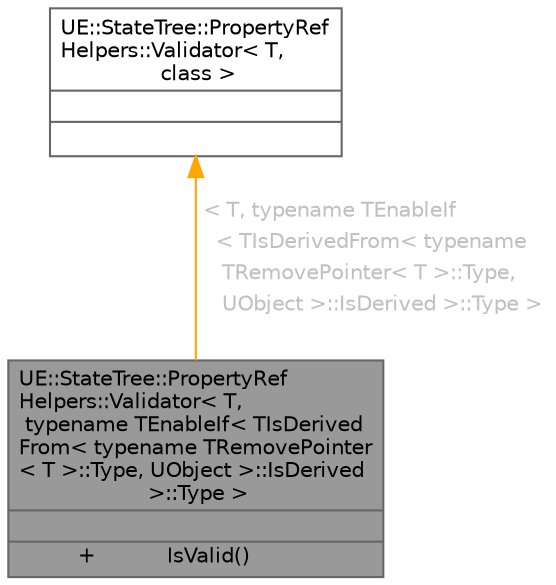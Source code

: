 digraph "UE::StateTree::PropertyRefHelpers::Validator&lt; T, typename TEnableIf&lt; TIsDerivedFrom&lt; typename TRemovePointer&lt; T &gt;::Type, UObject &gt;::IsDerived &gt;::Type &gt;"
{
 // INTERACTIVE_SVG=YES
 // LATEX_PDF_SIZE
  bgcolor="transparent";
  edge [fontname=Helvetica,fontsize=10,labelfontname=Helvetica,labelfontsize=10];
  node [fontname=Helvetica,fontsize=10,shape=box,height=0.2,width=0.4];
  Node1 [id="Node000001",shape=plain,label=<<TABLE CELLBORDER="0" BORDER="1"><TR><TD COLSPAN="2" CELLPADDING="1" CELLSPACING="0">UE::StateTree::PropertyRef<BR ALIGN="LEFT"/>Helpers::Validator&lt; T,<BR ALIGN="LEFT"/> typename TEnableIf&lt; TIsDerived<BR ALIGN="LEFT"/>From&lt; typename TRemovePointer<BR ALIGN="LEFT"/>&lt; T &gt;::Type, UObject &gt;::IsDerived<BR ALIGN="LEFT"/> &gt;::Type &gt;</TD></TR>
<HR/>
<TR><TD COLSPAN="2" CELLPADDING="1" CELLSPACING="0">&nbsp;</TD></TR>
<HR/>
<TR><TD VALIGN="top" CELLPADDING="1" CELLSPACING="0">+</TD><TD VALIGN="top" ALIGN="LEFT" CELLPADDING="1" CELLSPACING="0">IsValid()<BR ALIGN="LEFT"/></TD></TR>
</TABLE>>
,height=0.2,width=0.4,color="gray40", fillcolor="grey60", style="filled", fontcolor="black",tooltip=" "];
  Node2 -> Node1 [id="edge1_Node000001_Node000002",dir="back",color="orange",style="solid",tooltip=" ",label=<<TABLE CELLBORDER="0" BORDER="0"><TR><TD VALIGN="top" ALIGN="LEFT" CELLPADDING="1" CELLSPACING="0">&lt; T, typename TEnableIf</TD></TR>
<TR><TD VALIGN="top" ALIGN="LEFT" CELLPADDING="1" CELLSPACING="0">&nbsp;&nbsp;&lt; TIsDerivedFrom&lt; typename</TD></TR>
<TR><TD VALIGN="top" ALIGN="LEFT" CELLPADDING="1" CELLSPACING="0">&nbsp;&nbsp; TRemovePointer&lt; T &gt;::Type,</TD></TR>
<TR><TD VALIGN="top" ALIGN="LEFT" CELLPADDING="1" CELLSPACING="0">&nbsp;&nbsp; UObject &gt;::IsDerived &gt;::Type &gt;</TD></TR>
</TABLE>> ,fontcolor="grey" ];
  Node2 [id="Node000002",shape=plain,label=<<TABLE CELLBORDER="0" BORDER="1"><TR><TD COLSPAN="2" CELLPADDING="1" CELLSPACING="0">UE::StateTree::PropertyRef<BR ALIGN="LEFT"/>Helpers::Validator&lt; T,<BR ALIGN="LEFT"/> class &gt;</TD></TR>
<HR/>
<TR><TD COLSPAN="2" CELLPADDING="1" CELLSPACING="0">&nbsp;</TD></TR>
<HR/>
<TR><TD COLSPAN="2" CELLPADDING="1" CELLSPACING="0">&nbsp;</TD></TR>
</TABLE>>
,height=0.2,width=0.4,color="gray40", fillcolor="white", style="filled",URL="$d7/d17/structUE_1_1StateTree_1_1PropertyRefHelpers_1_1Validator.html",tooltip=" "];
}
